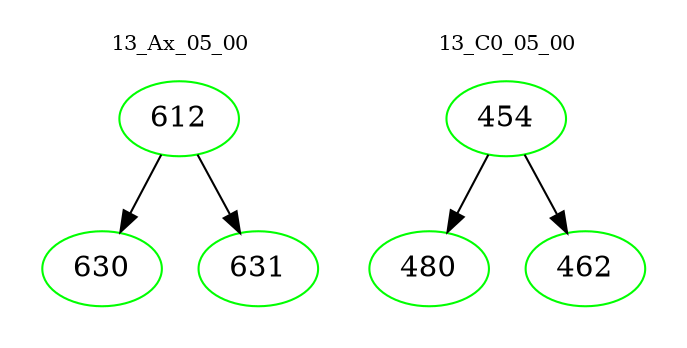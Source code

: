digraph{
subgraph cluster_0 {
color = white
label = "13_Ax_05_00";
fontsize=10;
T0_612 [label="612", color="green"]
T0_612 -> T0_630 [color="black"]
T0_630 [label="630", color="green"]
T0_612 -> T0_631 [color="black"]
T0_631 [label="631", color="green"]
}
subgraph cluster_1 {
color = white
label = "13_C0_05_00";
fontsize=10;
T1_454 [label="454", color="green"]
T1_454 -> T1_480 [color="black"]
T1_480 [label="480", color="green"]
T1_454 -> T1_462 [color="black"]
T1_462 [label="462", color="green"]
}
}
